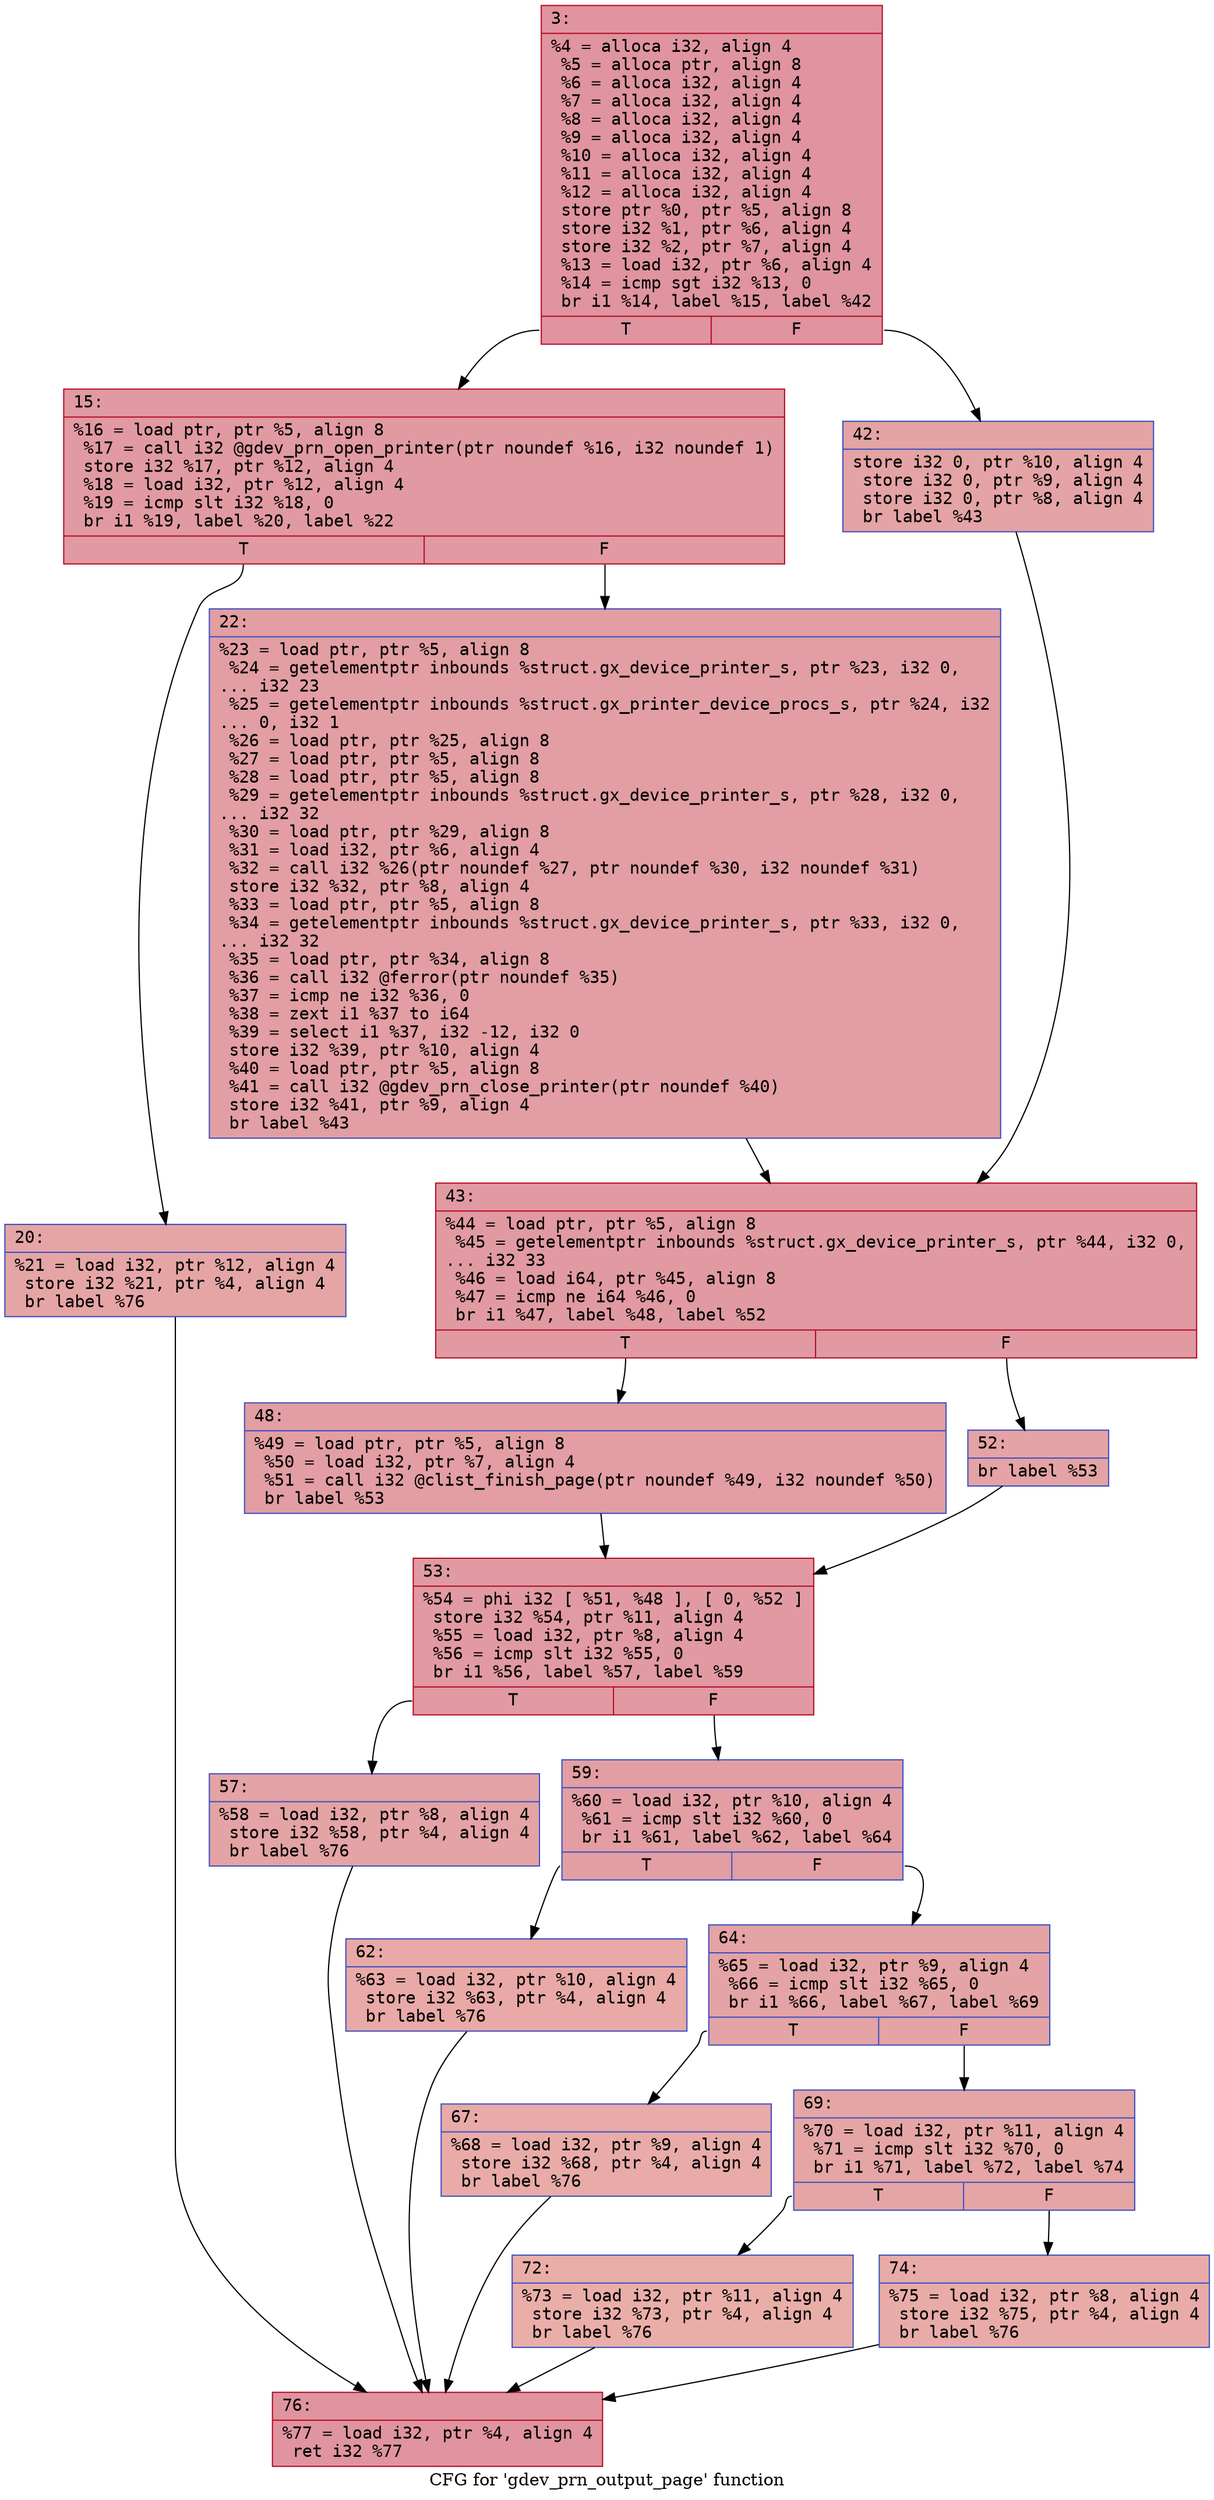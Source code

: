digraph "CFG for 'gdev_prn_output_page' function" {
	label="CFG for 'gdev_prn_output_page' function";

	Node0x6000014064e0 [shape=record,color="#b70d28ff", style=filled, fillcolor="#b70d2870" fontname="Courier",label="{3:\l|  %4 = alloca i32, align 4\l  %5 = alloca ptr, align 8\l  %6 = alloca i32, align 4\l  %7 = alloca i32, align 4\l  %8 = alloca i32, align 4\l  %9 = alloca i32, align 4\l  %10 = alloca i32, align 4\l  %11 = alloca i32, align 4\l  %12 = alloca i32, align 4\l  store ptr %0, ptr %5, align 8\l  store i32 %1, ptr %6, align 4\l  store i32 %2, ptr %7, align 4\l  %13 = load i32, ptr %6, align 4\l  %14 = icmp sgt i32 %13, 0\l  br i1 %14, label %15, label %42\l|{<s0>T|<s1>F}}"];
	Node0x6000014064e0:s0 -> Node0x600001406530[tooltip="3 -> 15\nProbability 62.50%" ];
	Node0x6000014064e0:s1 -> Node0x600001406620[tooltip="3 -> 42\nProbability 37.50%" ];
	Node0x600001406530 [shape=record,color="#b70d28ff", style=filled, fillcolor="#bb1b2c70" fontname="Courier",label="{15:\l|  %16 = load ptr, ptr %5, align 8\l  %17 = call i32 @gdev_prn_open_printer(ptr noundef %16, i32 noundef 1)\l  store i32 %17, ptr %12, align 4\l  %18 = load i32, ptr %12, align 4\l  %19 = icmp slt i32 %18, 0\l  br i1 %19, label %20, label %22\l|{<s0>T|<s1>F}}"];
	Node0x600001406530:s0 -> Node0x600001406580[tooltip="15 -> 20\nProbability 37.50%" ];
	Node0x600001406530:s1 -> Node0x6000014065d0[tooltip="15 -> 22\nProbability 62.50%" ];
	Node0x600001406580 [shape=record,color="#3d50c3ff", style=filled, fillcolor="#c5333470" fontname="Courier",label="{20:\l|  %21 = load i32, ptr %12, align 4\l  store i32 %21, ptr %4, align 4\l  br label %76\l}"];
	Node0x600001406580 -> Node0x600001406a30[tooltip="20 -> 76\nProbability 100.00%" ];
	Node0x6000014065d0 [shape=record,color="#3d50c3ff", style=filled, fillcolor="#be242e70" fontname="Courier",label="{22:\l|  %23 = load ptr, ptr %5, align 8\l  %24 = getelementptr inbounds %struct.gx_device_printer_s, ptr %23, i32 0,\l... i32 23\l  %25 = getelementptr inbounds %struct.gx_printer_device_procs_s, ptr %24, i32\l... 0, i32 1\l  %26 = load ptr, ptr %25, align 8\l  %27 = load ptr, ptr %5, align 8\l  %28 = load ptr, ptr %5, align 8\l  %29 = getelementptr inbounds %struct.gx_device_printer_s, ptr %28, i32 0,\l... i32 32\l  %30 = load ptr, ptr %29, align 8\l  %31 = load i32, ptr %6, align 4\l  %32 = call i32 %26(ptr noundef %27, ptr noundef %30, i32 noundef %31)\l  store i32 %32, ptr %8, align 4\l  %33 = load ptr, ptr %5, align 8\l  %34 = getelementptr inbounds %struct.gx_device_printer_s, ptr %33, i32 0,\l... i32 32\l  %35 = load ptr, ptr %34, align 8\l  %36 = call i32 @ferror(ptr noundef %35)\l  %37 = icmp ne i32 %36, 0\l  %38 = zext i1 %37 to i64\l  %39 = select i1 %37, i32 -12, i32 0\l  store i32 %39, ptr %10, align 4\l  %40 = load ptr, ptr %5, align 8\l  %41 = call i32 @gdev_prn_close_printer(ptr noundef %40)\l  store i32 %41, ptr %9, align 4\l  br label %43\l}"];
	Node0x6000014065d0 -> Node0x600001406670[tooltip="22 -> 43\nProbability 100.00%" ];
	Node0x600001406620 [shape=record,color="#3d50c3ff", style=filled, fillcolor="#c32e3170" fontname="Courier",label="{42:\l|  store i32 0, ptr %10, align 4\l  store i32 0, ptr %9, align 4\l  store i32 0, ptr %8, align 4\l  br label %43\l}"];
	Node0x600001406620 -> Node0x600001406670[tooltip="42 -> 43\nProbability 100.00%" ];
	Node0x600001406670 [shape=record,color="#b70d28ff", style=filled, fillcolor="#bb1b2c70" fontname="Courier",label="{43:\l|  %44 = load ptr, ptr %5, align 8\l  %45 = getelementptr inbounds %struct.gx_device_printer_s, ptr %44, i32 0,\l... i32 33\l  %46 = load i64, ptr %45, align 8\l  %47 = icmp ne i64 %46, 0\l  br i1 %47, label %48, label %52\l|{<s0>T|<s1>F}}"];
	Node0x600001406670:s0 -> Node0x6000014066c0[tooltip="43 -> 48\nProbability 62.50%" ];
	Node0x600001406670:s1 -> Node0x600001406710[tooltip="43 -> 52\nProbability 37.50%" ];
	Node0x6000014066c0 [shape=record,color="#3d50c3ff", style=filled, fillcolor="#be242e70" fontname="Courier",label="{48:\l|  %49 = load ptr, ptr %5, align 8\l  %50 = load i32, ptr %7, align 4\l  %51 = call i32 @clist_finish_page(ptr noundef %49, i32 noundef %50)\l  br label %53\l}"];
	Node0x6000014066c0 -> Node0x600001406760[tooltip="48 -> 53\nProbability 100.00%" ];
	Node0x600001406710 [shape=record,color="#3d50c3ff", style=filled, fillcolor="#c32e3170" fontname="Courier",label="{52:\l|  br label %53\l}"];
	Node0x600001406710 -> Node0x600001406760[tooltip="52 -> 53\nProbability 100.00%" ];
	Node0x600001406760 [shape=record,color="#b70d28ff", style=filled, fillcolor="#bb1b2c70" fontname="Courier",label="{53:\l|  %54 = phi i32 [ %51, %48 ], [ 0, %52 ]\l  store i32 %54, ptr %11, align 4\l  %55 = load i32, ptr %8, align 4\l  %56 = icmp slt i32 %55, 0\l  br i1 %56, label %57, label %59\l|{<s0>T|<s1>F}}"];
	Node0x600001406760:s0 -> Node0x6000014067b0[tooltip="53 -> 57\nProbability 37.50%" ];
	Node0x600001406760:s1 -> Node0x600001406800[tooltip="53 -> 59\nProbability 62.50%" ];
	Node0x6000014067b0 [shape=record,color="#3d50c3ff", style=filled, fillcolor="#c32e3170" fontname="Courier",label="{57:\l|  %58 = load i32, ptr %8, align 4\l  store i32 %58, ptr %4, align 4\l  br label %76\l}"];
	Node0x6000014067b0 -> Node0x600001406a30[tooltip="57 -> 76\nProbability 100.00%" ];
	Node0x600001406800 [shape=record,color="#3d50c3ff", style=filled, fillcolor="#be242e70" fontname="Courier",label="{59:\l|  %60 = load i32, ptr %10, align 4\l  %61 = icmp slt i32 %60, 0\l  br i1 %61, label %62, label %64\l|{<s0>T|<s1>F}}"];
	Node0x600001406800:s0 -> Node0x600001406850[tooltip="59 -> 62\nProbability 37.50%" ];
	Node0x600001406800:s1 -> Node0x6000014068a0[tooltip="59 -> 64\nProbability 62.50%" ];
	Node0x600001406850 [shape=record,color="#3d50c3ff", style=filled, fillcolor="#ca3b3770" fontname="Courier",label="{62:\l|  %63 = load i32, ptr %10, align 4\l  store i32 %63, ptr %4, align 4\l  br label %76\l}"];
	Node0x600001406850 -> Node0x600001406a30[tooltip="62 -> 76\nProbability 100.00%" ];
	Node0x6000014068a0 [shape=record,color="#3d50c3ff", style=filled, fillcolor="#c32e3170" fontname="Courier",label="{64:\l|  %65 = load i32, ptr %9, align 4\l  %66 = icmp slt i32 %65, 0\l  br i1 %66, label %67, label %69\l|{<s0>T|<s1>F}}"];
	Node0x6000014068a0:s0 -> Node0x6000014068f0[tooltip="64 -> 67\nProbability 37.50%" ];
	Node0x6000014068a0:s1 -> Node0x600001406940[tooltip="64 -> 69\nProbability 62.50%" ];
	Node0x6000014068f0 [shape=record,color="#3d50c3ff", style=filled, fillcolor="#cc403a70" fontname="Courier",label="{67:\l|  %68 = load i32, ptr %9, align 4\l  store i32 %68, ptr %4, align 4\l  br label %76\l}"];
	Node0x6000014068f0 -> Node0x600001406a30[tooltip="67 -> 76\nProbability 100.00%" ];
	Node0x600001406940 [shape=record,color="#3d50c3ff", style=filled, fillcolor="#c5333470" fontname="Courier",label="{69:\l|  %70 = load i32, ptr %11, align 4\l  %71 = icmp slt i32 %70, 0\l  br i1 %71, label %72, label %74\l|{<s0>T|<s1>F}}"];
	Node0x600001406940:s0 -> Node0x600001406990[tooltip="69 -> 72\nProbability 37.50%" ];
	Node0x600001406940:s1 -> Node0x6000014069e0[tooltip="69 -> 74\nProbability 62.50%" ];
	Node0x600001406990 [shape=record,color="#3d50c3ff", style=filled, fillcolor="#d0473d70" fontname="Courier",label="{72:\l|  %73 = load i32, ptr %11, align 4\l  store i32 %73, ptr %4, align 4\l  br label %76\l}"];
	Node0x600001406990 -> Node0x600001406a30[tooltip="72 -> 76\nProbability 100.00%" ];
	Node0x6000014069e0 [shape=record,color="#3d50c3ff", style=filled, fillcolor="#cc403a70" fontname="Courier",label="{74:\l|  %75 = load i32, ptr %8, align 4\l  store i32 %75, ptr %4, align 4\l  br label %76\l}"];
	Node0x6000014069e0 -> Node0x600001406a30[tooltip="74 -> 76\nProbability 100.00%" ];
	Node0x600001406a30 [shape=record,color="#b70d28ff", style=filled, fillcolor="#b70d2870" fontname="Courier",label="{76:\l|  %77 = load i32, ptr %4, align 4\l  ret i32 %77\l}"];
}
